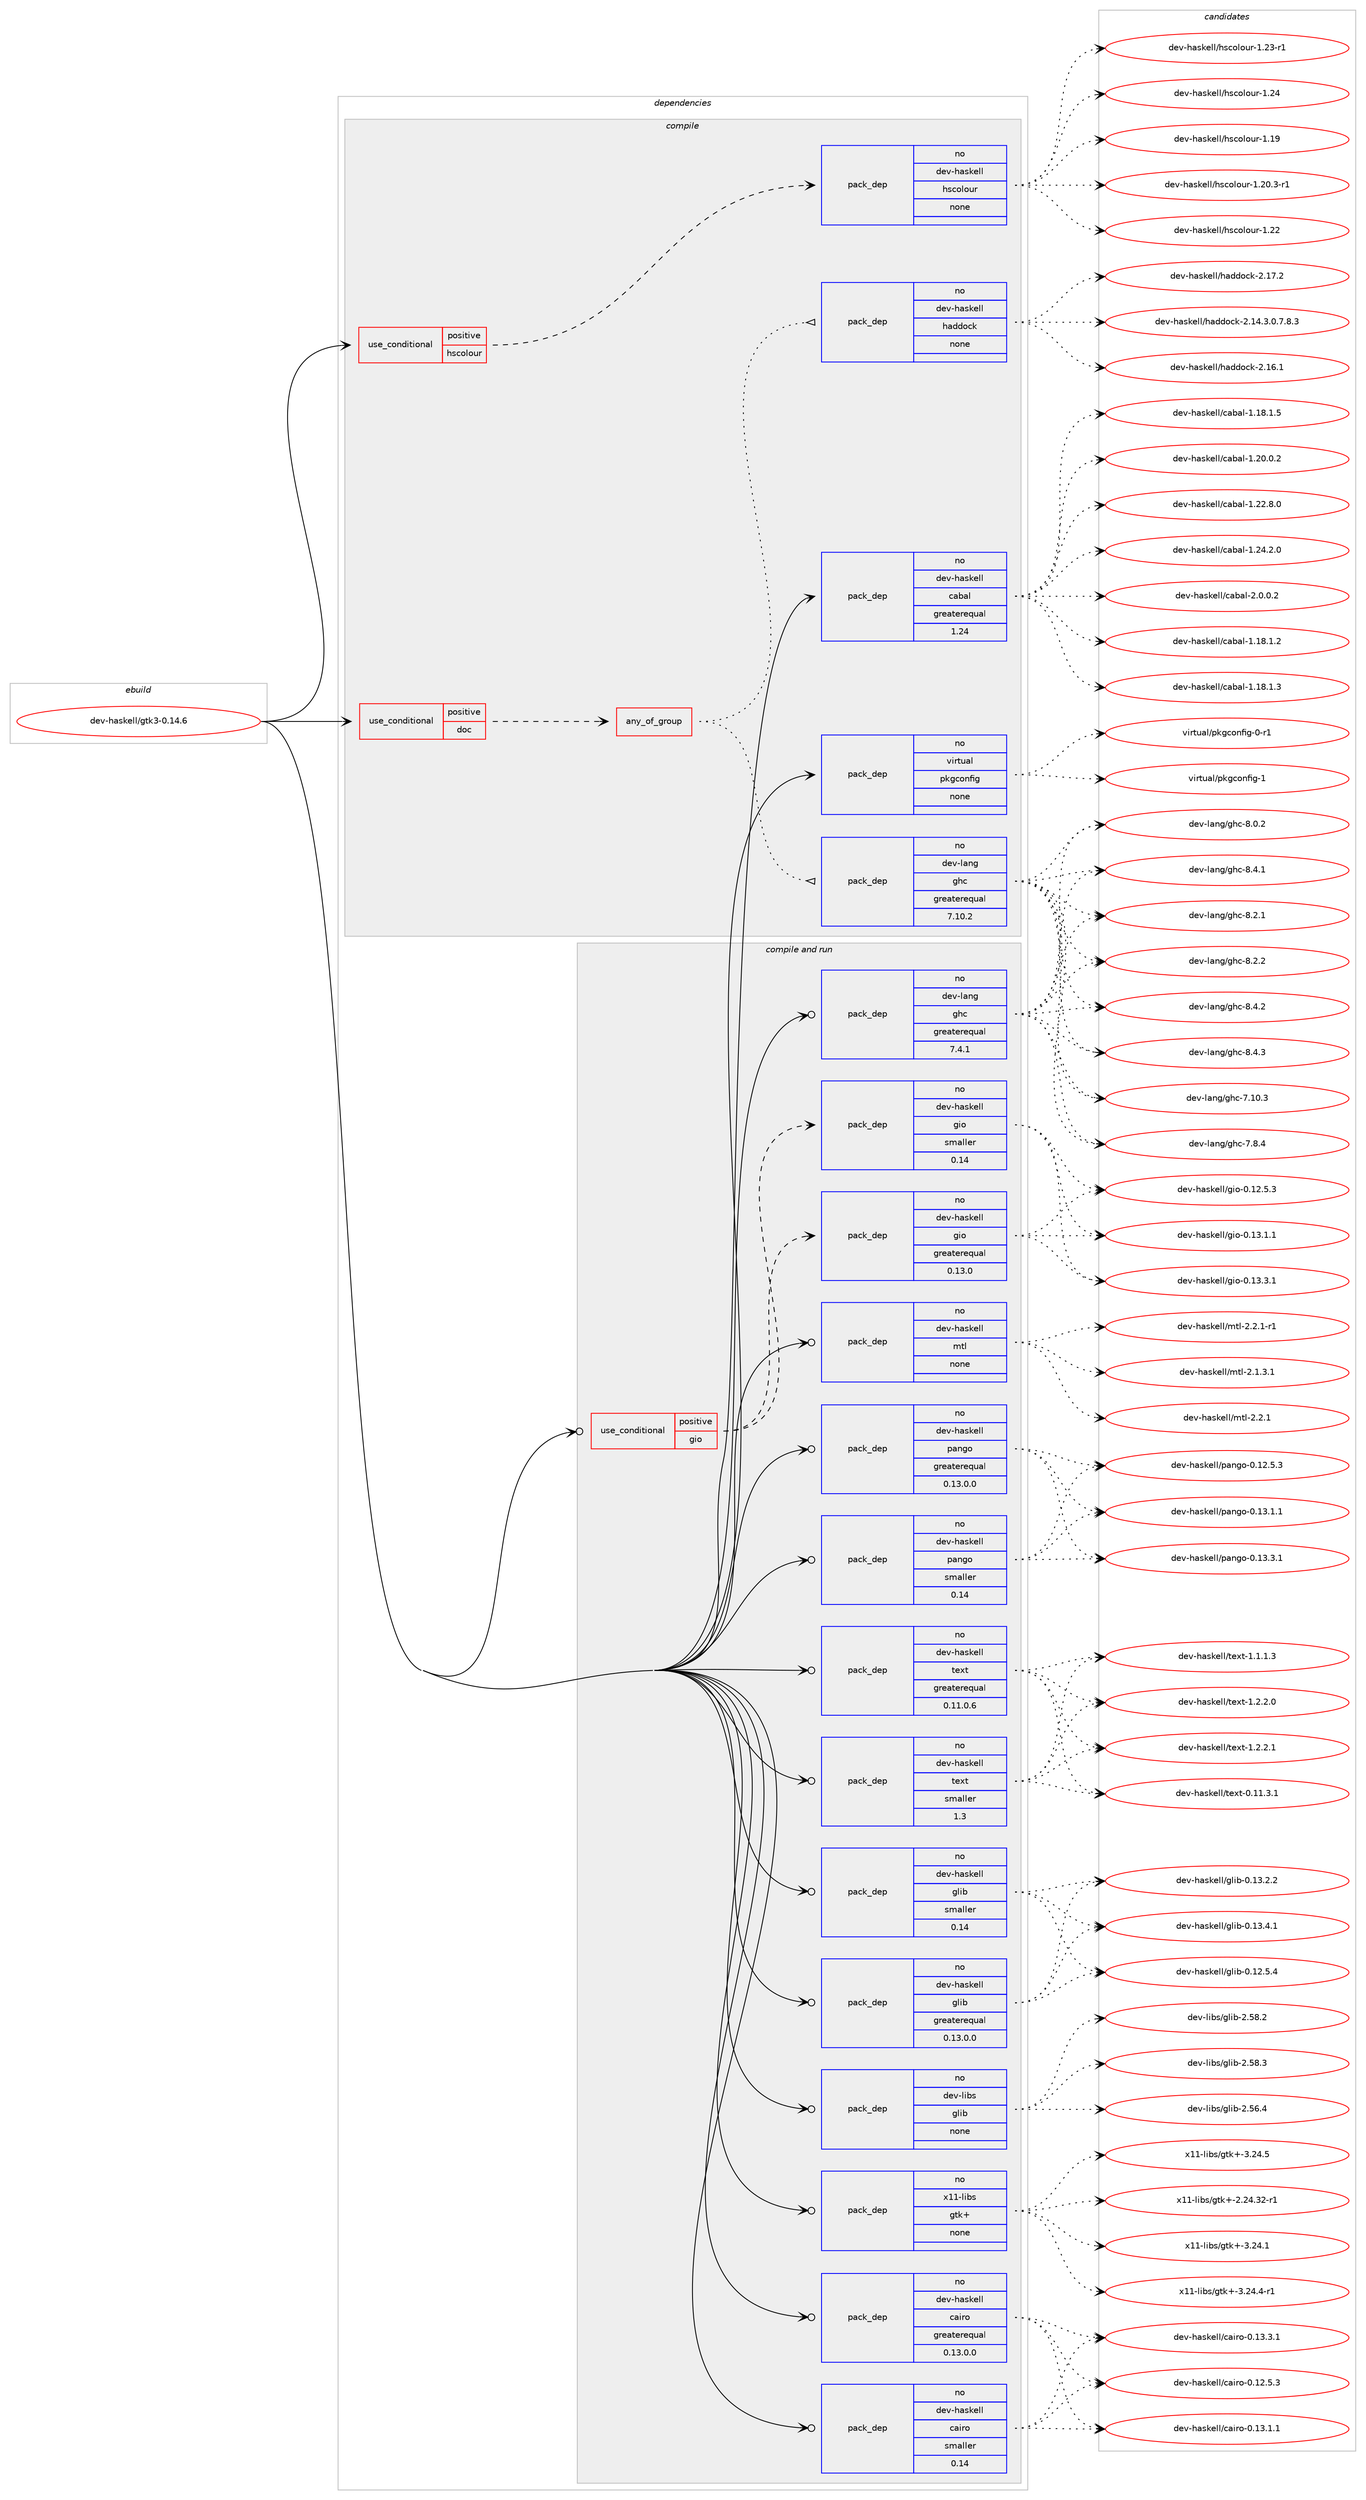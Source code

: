 digraph prolog {

# *************
# Graph options
# *************

newrank=true;
concentrate=true;
compound=true;
graph [rankdir=LR,fontname=Helvetica,fontsize=10,ranksep=1.5];#, ranksep=2.5, nodesep=0.2];
edge  [arrowhead=vee];
node  [fontname=Helvetica,fontsize=10];

# **********
# The ebuild
# **********

subgraph cluster_leftcol {
color=gray;
rank=same;
label=<<i>ebuild</i>>;
id [label="dev-haskell/gtk3-0.14.6", color=red, width=4, href="../dev-haskell/gtk3-0.14.6.svg"];
}

# ****************
# The dependencies
# ****************

subgraph cluster_midcol {
color=gray;
label=<<i>dependencies</i>>;
subgraph cluster_compile {
fillcolor="#eeeeee";
style=filled;
label=<<i>compile</i>>;
subgraph cond359725 {
dependency1333428 [label=<<TABLE BORDER="0" CELLBORDER="1" CELLSPACING="0" CELLPADDING="4"><TR><TD ROWSPAN="3" CELLPADDING="10">use_conditional</TD></TR><TR><TD>positive</TD></TR><TR><TD>doc</TD></TR></TABLE>>, shape=none, color=red];
subgraph any20953 {
dependency1333429 [label=<<TABLE BORDER="0" CELLBORDER="1" CELLSPACING="0" CELLPADDING="4"><TR><TD CELLPADDING="10">any_of_group</TD></TR></TABLE>>, shape=none, color=red];subgraph pack952198 {
dependency1333430 [label=<<TABLE BORDER="0" CELLBORDER="1" CELLSPACING="0" CELLPADDING="4" WIDTH="220"><TR><TD ROWSPAN="6" CELLPADDING="30">pack_dep</TD></TR><TR><TD WIDTH="110">no</TD></TR><TR><TD>dev-haskell</TD></TR><TR><TD>haddock</TD></TR><TR><TD>none</TD></TR><TR><TD></TD></TR></TABLE>>, shape=none, color=blue];
}
dependency1333429:e -> dependency1333430:w [weight=20,style="dotted",arrowhead="oinv"];
subgraph pack952199 {
dependency1333431 [label=<<TABLE BORDER="0" CELLBORDER="1" CELLSPACING="0" CELLPADDING="4" WIDTH="220"><TR><TD ROWSPAN="6" CELLPADDING="30">pack_dep</TD></TR><TR><TD WIDTH="110">no</TD></TR><TR><TD>dev-lang</TD></TR><TR><TD>ghc</TD></TR><TR><TD>greaterequal</TD></TR><TR><TD>7.10.2</TD></TR></TABLE>>, shape=none, color=blue];
}
dependency1333429:e -> dependency1333431:w [weight=20,style="dotted",arrowhead="oinv"];
}
dependency1333428:e -> dependency1333429:w [weight=20,style="dashed",arrowhead="vee"];
}
id:e -> dependency1333428:w [weight=20,style="solid",arrowhead="vee"];
subgraph cond359726 {
dependency1333432 [label=<<TABLE BORDER="0" CELLBORDER="1" CELLSPACING="0" CELLPADDING="4"><TR><TD ROWSPAN="3" CELLPADDING="10">use_conditional</TD></TR><TR><TD>positive</TD></TR><TR><TD>hscolour</TD></TR></TABLE>>, shape=none, color=red];
subgraph pack952200 {
dependency1333433 [label=<<TABLE BORDER="0" CELLBORDER="1" CELLSPACING="0" CELLPADDING="4" WIDTH="220"><TR><TD ROWSPAN="6" CELLPADDING="30">pack_dep</TD></TR><TR><TD WIDTH="110">no</TD></TR><TR><TD>dev-haskell</TD></TR><TR><TD>hscolour</TD></TR><TR><TD>none</TD></TR><TR><TD></TD></TR></TABLE>>, shape=none, color=blue];
}
dependency1333432:e -> dependency1333433:w [weight=20,style="dashed",arrowhead="vee"];
}
id:e -> dependency1333432:w [weight=20,style="solid",arrowhead="vee"];
subgraph pack952201 {
dependency1333434 [label=<<TABLE BORDER="0" CELLBORDER="1" CELLSPACING="0" CELLPADDING="4" WIDTH="220"><TR><TD ROWSPAN="6" CELLPADDING="30">pack_dep</TD></TR><TR><TD WIDTH="110">no</TD></TR><TR><TD>dev-haskell</TD></TR><TR><TD>cabal</TD></TR><TR><TD>greaterequal</TD></TR><TR><TD>1.24</TD></TR></TABLE>>, shape=none, color=blue];
}
id:e -> dependency1333434:w [weight=20,style="solid",arrowhead="vee"];
subgraph pack952202 {
dependency1333435 [label=<<TABLE BORDER="0" CELLBORDER="1" CELLSPACING="0" CELLPADDING="4" WIDTH="220"><TR><TD ROWSPAN="6" CELLPADDING="30">pack_dep</TD></TR><TR><TD WIDTH="110">no</TD></TR><TR><TD>virtual</TD></TR><TR><TD>pkgconfig</TD></TR><TR><TD>none</TD></TR><TR><TD></TD></TR></TABLE>>, shape=none, color=blue];
}
id:e -> dependency1333435:w [weight=20,style="solid",arrowhead="vee"];
}
subgraph cluster_compileandrun {
fillcolor="#eeeeee";
style=filled;
label=<<i>compile and run</i>>;
subgraph cond359727 {
dependency1333436 [label=<<TABLE BORDER="0" CELLBORDER="1" CELLSPACING="0" CELLPADDING="4"><TR><TD ROWSPAN="3" CELLPADDING="10">use_conditional</TD></TR><TR><TD>positive</TD></TR><TR><TD>gio</TD></TR></TABLE>>, shape=none, color=red];
subgraph pack952203 {
dependency1333437 [label=<<TABLE BORDER="0" CELLBORDER="1" CELLSPACING="0" CELLPADDING="4" WIDTH="220"><TR><TD ROWSPAN="6" CELLPADDING="30">pack_dep</TD></TR><TR><TD WIDTH="110">no</TD></TR><TR><TD>dev-haskell</TD></TR><TR><TD>gio</TD></TR><TR><TD>greaterequal</TD></TR><TR><TD>0.13.0</TD></TR></TABLE>>, shape=none, color=blue];
}
dependency1333436:e -> dependency1333437:w [weight=20,style="dashed",arrowhead="vee"];
subgraph pack952204 {
dependency1333438 [label=<<TABLE BORDER="0" CELLBORDER="1" CELLSPACING="0" CELLPADDING="4" WIDTH="220"><TR><TD ROWSPAN="6" CELLPADDING="30">pack_dep</TD></TR><TR><TD WIDTH="110">no</TD></TR><TR><TD>dev-haskell</TD></TR><TR><TD>gio</TD></TR><TR><TD>smaller</TD></TR><TR><TD>0.14</TD></TR></TABLE>>, shape=none, color=blue];
}
dependency1333436:e -> dependency1333438:w [weight=20,style="dashed",arrowhead="vee"];
}
id:e -> dependency1333436:w [weight=20,style="solid",arrowhead="odotvee"];
subgraph pack952205 {
dependency1333439 [label=<<TABLE BORDER="0" CELLBORDER="1" CELLSPACING="0" CELLPADDING="4" WIDTH="220"><TR><TD ROWSPAN="6" CELLPADDING="30">pack_dep</TD></TR><TR><TD WIDTH="110">no</TD></TR><TR><TD>dev-haskell</TD></TR><TR><TD>cairo</TD></TR><TR><TD>greaterequal</TD></TR><TR><TD>0.13.0.0</TD></TR></TABLE>>, shape=none, color=blue];
}
id:e -> dependency1333439:w [weight=20,style="solid",arrowhead="odotvee"];
subgraph pack952206 {
dependency1333440 [label=<<TABLE BORDER="0" CELLBORDER="1" CELLSPACING="0" CELLPADDING="4" WIDTH="220"><TR><TD ROWSPAN="6" CELLPADDING="30">pack_dep</TD></TR><TR><TD WIDTH="110">no</TD></TR><TR><TD>dev-haskell</TD></TR><TR><TD>cairo</TD></TR><TR><TD>smaller</TD></TR><TR><TD>0.14</TD></TR></TABLE>>, shape=none, color=blue];
}
id:e -> dependency1333440:w [weight=20,style="solid",arrowhead="odotvee"];
subgraph pack952207 {
dependency1333441 [label=<<TABLE BORDER="0" CELLBORDER="1" CELLSPACING="0" CELLPADDING="4" WIDTH="220"><TR><TD ROWSPAN="6" CELLPADDING="30">pack_dep</TD></TR><TR><TD WIDTH="110">no</TD></TR><TR><TD>dev-haskell</TD></TR><TR><TD>glib</TD></TR><TR><TD>greaterequal</TD></TR><TR><TD>0.13.0.0</TD></TR></TABLE>>, shape=none, color=blue];
}
id:e -> dependency1333441:w [weight=20,style="solid",arrowhead="odotvee"];
subgraph pack952208 {
dependency1333442 [label=<<TABLE BORDER="0" CELLBORDER="1" CELLSPACING="0" CELLPADDING="4" WIDTH="220"><TR><TD ROWSPAN="6" CELLPADDING="30">pack_dep</TD></TR><TR><TD WIDTH="110">no</TD></TR><TR><TD>dev-haskell</TD></TR><TR><TD>glib</TD></TR><TR><TD>smaller</TD></TR><TR><TD>0.14</TD></TR></TABLE>>, shape=none, color=blue];
}
id:e -> dependency1333442:w [weight=20,style="solid",arrowhead="odotvee"];
subgraph pack952209 {
dependency1333443 [label=<<TABLE BORDER="0" CELLBORDER="1" CELLSPACING="0" CELLPADDING="4" WIDTH="220"><TR><TD ROWSPAN="6" CELLPADDING="30">pack_dep</TD></TR><TR><TD WIDTH="110">no</TD></TR><TR><TD>dev-haskell</TD></TR><TR><TD>mtl</TD></TR><TR><TD>none</TD></TR><TR><TD></TD></TR></TABLE>>, shape=none, color=blue];
}
id:e -> dependency1333443:w [weight=20,style="solid",arrowhead="odotvee"];
subgraph pack952210 {
dependency1333444 [label=<<TABLE BORDER="0" CELLBORDER="1" CELLSPACING="0" CELLPADDING="4" WIDTH="220"><TR><TD ROWSPAN="6" CELLPADDING="30">pack_dep</TD></TR><TR><TD WIDTH="110">no</TD></TR><TR><TD>dev-haskell</TD></TR><TR><TD>pango</TD></TR><TR><TD>greaterequal</TD></TR><TR><TD>0.13.0.0</TD></TR></TABLE>>, shape=none, color=blue];
}
id:e -> dependency1333444:w [weight=20,style="solid",arrowhead="odotvee"];
subgraph pack952211 {
dependency1333445 [label=<<TABLE BORDER="0" CELLBORDER="1" CELLSPACING="0" CELLPADDING="4" WIDTH="220"><TR><TD ROWSPAN="6" CELLPADDING="30">pack_dep</TD></TR><TR><TD WIDTH="110">no</TD></TR><TR><TD>dev-haskell</TD></TR><TR><TD>pango</TD></TR><TR><TD>smaller</TD></TR><TR><TD>0.14</TD></TR></TABLE>>, shape=none, color=blue];
}
id:e -> dependency1333445:w [weight=20,style="solid",arrowhead="odotvee"];
subgraph pack952212 {
dependency1333446 [label=<<TABLE BORDER="0" CELLBORDER="1" CELLSPACING="0" CELLPADDING="4" WIDTH="220"><TR><TD ROWSPAN="6" CELLPADDING="30">pack_dep</TD></TR><TR><TD WIDTH="110">no</TD></TR><TR><TD>dev-haskell</TD></TR><TR><TD>text</TD></TR><TR><TD>greaterequal</TD></TR><TR><TD>0.11.0.6</TD></TR></TABLE>>, shape=none, color=blue];
}
id:e -> dependency1333446:w [weight=20,style="solid",arrowhead="odotvee"];
subgraph pack952213 {
dependency1333447 [label=<<TABLE BORDER="0" CELLBORDER="1" CELLSPACING="0" CELLPADDING="4" WIDTH="220"><TR><TD ROWSPAN="6" CELLPADDING="30">pack_dep</TD></TR><TR><TD WIDTH="110">no</TD></TR><TR><TD>dev-haskell</TD></TR><TR><TD>text</TD></TR><TR><TD>smaller</TD></TR><TR><TD>1.3</TD></TR></TABLE>>, shape=none, color=blue];
}
id:e -> dependency1333447:w [weight=20,style="solid",arrowhead="odotvee"];
subgraph pack952214 {
dependency1333448 [label=<<TABLE BORDER="0" CELLBORDER="1" CELLSPACING="0" CELLPADDING="4" WIDTH="220"><TR><TD ROWSPAN="6" CELLPADDING="30">pack_dep</TD></TR><TR><TD WIDTH="110">no</TD></TR><TR><TD>dev-lang</TD></TR><TR><TD>ghc</TD></TR><TR><TD>greaterequal</TD></TR><TR><TD>7.4.1</TD></TR></TABLE>>, shape=none, color=blue];
}
id:e -> dependency1333448:w [weight=20,style="solid",arrowhead="odotvee"];
subgraph pack952215 {
dependency1333449 [label=<<TABLE BORDER="0" CELLBORDER="1" CELLSPACING="0" CELLPADDING="4" WIDTH="220"><TR><TD ROWSPAN="6" CELLPADDING="30">pack_dep</TD></TR><TR><TD WIDTH="110">no</TD></TR><TR><TD>dev-libs</TD></TR><TR><TD>glib</TD></TR><TR><TD>none</TD></TR><TR><TD></TD></TR></TABLE>>, shape=none, color=blue];
}
id:e -> dependency1333449:w [weight=20,style="solid",arrowhead="odotvee"];
subgraph pack952216 {
dependency1333450 [label=<<TABLE BORDER="0" CELLBORDER="1" CELLSPACING="0" CELLPADDING="4" WIDTH="220"><TR><TD ROWSPAN="6" CELLPADDING="30">pack_dep</TD></TR><TR><TD WIDTH="110">no</TD></TR><TR><TD>x11-libs</TD></TR><TR><TD>gtk+</TD></TR><TR><TD>none</TD></TR><TR><TD></TD></TR></TABLE>>, shape=none, color=blue];
}
id:e -> dependency1333450:w [weight=20,style="solid",arrowhead="odotvee"];
}
subgraph cluster_run {
fillcolor="#eeeeee";
style=filled;
label=<<i>run</i>>;
}
}

# **************
# The candidates
# **************

subgraph cluster_choices {
rank=same;
color=gray;
label=<<i>candidates</i>>;

subgraph choice952198 {
color=black;
nodesep=1;
choice1001011184510497115107101108108471049710010011199107455046495246514648465546564651 [label="dev-haskell/haddock-2.14.3.0.7.8.3", color=red, width=4,href="../dev-haskell/haddock-2.14.3.0.7.8.3.svg"];
choice100101118451049711510710110810847104971001001119910745504649544649 [label="dev-haskell/haddock-2.16.1", color=red, width=4,href="../dev-haskell/haddock-2.16.1.svg"];
choice100101118451049711510710110810847104971001001119910745504649554650 [label="dev-haskell/haddock-2.17.2", color=red, width=4,href="../dev-haskell/haddock-2.17.2.svg"];
dependency1333430:e -> choice1001011184510497115107101108108471049710010011199107455046495246514648465546564651:w [style=dotted,weight="100"];
dependency1333430:e -> choice100101118451049711510710110810847104971001001119910745504649544649:w [style=dotted,weight="100"];
dependency1333430:e -> choice100101118451049711510710110810847104971001001119910745504649554650:w [style=dotted,weight="100"];
}
subgraph choice952199 {
color=black;
nodesep=1;
choice1001011184510897110103471031049945554649484651 [label="dev-lang/ghc-7.10.3", color=red, width=4,href="../dev-lang/ghc-7.10.3.svg"];
choice10010111845108971101034710310499455546564652 [label="dev-lang/ghc-7.8.4", color=red, width=4,href="../dev-lang/ghc-7.8.4.svg"];
choice10010111845108971101034710310499455646484650 [label="dev-lang/ghc-8.0.2", color=red, width=4,href="../dev-lang/ghc-8.0.2.svg"];
choice10010111845108971101034710310499455646504649 [label="dev-lang/ghc-8.2.1", color=red, width=4,href="../dev-lang/ghc-8.2.1.svg"];
choice10010111845108971101034710310499455646504650 [label="dev-lang/ghc-8.2.2", color=red, width=4,href="../dev-lang/ghc-8.2.2.svg"];
choice10010111845108971101034710310499455646524649 [label="dev-lang/ghc-8.4.1", color=red, width=4,href="../dev-lang/ghc-8.4.1.svg"];
choice10010111845108971101034710310499455646524650 [label="dev-lang/ghc-8.4.2", color=red, width=4,href="../dev-lang/ghc-8.4.2.svg"];
choice10010111845108971101034710310499455646524651 [label="dev-lang/ghc-8.4.3", color=red, width=4,href="../dev-lang/ghc-8.4.3.svg"];
dependency1333431:e -> choice1001011184510897110103471031049945554649484651:w [style=dotted,weight="100"];
dependency1333431:e -> choice10010111845108971101034710310499455546564652:w [style=dotted,weight="100"];
dependency1333431:e -> choice10010111845108971101034710310499455646484650:w [style=dotted,weight="100"];
dependency1333431:e -> choice10010111845108971101034710310499455646504649:w [style=dotted,weight="100"];
dependency1333431:e -> choice10010111845108971101034710310499455646504650:w [style=dotted,weight="100"];
dependency1333431:e -> choice10010111845108971101034710310499455646524649:w [style=dotted,weight="100"];
dependency1333431:e -> choice10010111845108971101034710310499455646524650:w [style=dotted,weight="100"];
dependency1333431:e -> choice10010111845108971101034710310499455646524651:w [style=dotted,weight="100"];
}
subgraph choice952200 {
color=black;
nodesep=1;
choice100101118451049711510710110810847104115991111081111171144549464957 [label="dev-haskell/hscolour-1.19", color=red, width=4,href="../dev-haskell/hscolour-1.19.svg"];
choice10010111845104971151071011081084710411599111108111117114454946504846514511449 [label="dev-haskell/hscolour-1.20.3-r1", color=red, width=4,href="../dev-haskell/hscolour-1.20.3-r1.svg"];
choice100101118451049711510710110810847104115991111081111171144549465050 [label="dev-haskell/hscolour-1.22", color=red, width=4,href="../dev-haskell/hscolour-1.22.svg"];
choice1001011184510497115107101108108471041159911110811111711445494650514511449 [label="dev-haskell/hscolour-1.23-r1", color=red, width=4,href="../dev-haskell/hscolour-1.23-r1.svg"];
choice100101118451049711510710110810847104115991111081111171144549465052 [label="dev-haskell/hscolour-1.24", color=red, width=4,href="../dev-haskell/hscolour-1.24.svg"];
dependency1333433:e -> choice100101118451049711510710110810847104115991111081111171144549464957:w [style=dotted,weight="100"];
dependency1333433:e -> choice10010111845104971151071011081084710411599111108111117114454946504846514511449:w [style=dotted,weight="100"];
dependency1333433:e -> choice100101118451049711510710110810847104115991111081111171144549465050:w [style=dotted,weight="100"];
dependency1333433:e -> choice1001011184510497115107101108108471041159911110811111711445494650514511449:w [style=dotted,weight="100"];
dependency1333433:e -> choice100101118451049711510710110810847104115991111081111171144549465052:w [style=dotted,weight="100"];
}
subgraph choice952201 {
color=black;
nodesep=1;
choice10010111845104971151071011081084799979897108454946495646494650 [label="dev-haskell/cabal-1.18.1.2", color=red, width=4,href="../dev-haskell/cabal-1.18.1.2.svg"];
choice10010111845104971151071011081084799979897108454946495646494651 [label="dev-haskell/cabal-1.18.1.3", color=red, width=4,href="../dev-haskell/cabal-1.18.1.3.svg"];
choice10010111845104971151071011081084799979897108454946495646494653 [label="dev-haskell/cabal-1.18.1.5", color=red, width=4,href="../dev-haskell/cabal-1.18.1.5.svg"];
choice10010111845104971151071011081084799979897108454946504846484650 [label="dev-haskell/cabal-1.20.0.2", color=red, width=4,href="../dev-haskell/cabal-1.20.0.2.svg"];
choice10010111845104971151071011081084799979897108454946505046564648 [label="dev-haskell/cabal-1.22.8.0", color=red, width=4,href="../dev-haskell/cabal-1.22.8.0.svg"];
choice10010111845104971151071011081084799979897108454946505246504648 [label="dev-haskell/cabal-1.24.2.0", color=red, width=4,href="../dev-haskell/cabal-1.24.2.0.svg"];
choice100101118451049711510710110810847999798971084550464846484650 [label="dev-haskell/cabal-2.0.0.2", color=red, width=4,href="../dev-haskell/cabal-2.0.0.2.svg"];
dependency1333434:e -> choice10010111845104971151071011081084799979897108454946495646494650:w [style=dotted,weight="100"];
dependency1333434:e -> choice10010111845104971151071011081084799979897108454946495646494651:w [style=dotted,weight="100"];
dependency1333434:e -> choice10010111845104971151071011081084799979897108454946495646494653:w [style=dotted,weight="100"];
dependency1333434:e -> choice10010111845104971151071011081084799979897108454946504846484650:w [style=dotted,weight="100"];
dependency1333434:e -> choice10010111845104971151071011081084799979897108454946505046564648:w [style=dotted,weight="100"];
dependency1333434:e -> choice10010111845104971151071011081084799979897108454946505246504648:w [style=dotted,weight="100"];
dependency1333434:e -> choice100101118451049711510710110810847999798971084550464846484650:w [style=dotted,weight="100"];
}
subgraph choice952202 {
color=black;
nodesep=1;
choice11810511411611797108471121071039911111010210510345484511449 [label="virtual/pkgconfig-0-r1", color=red, width=4,href="../virtual/pkgconfig-0-r1.svg"];
choice1181051141161179710847112107103991111101021051034549 [label="virtual/pkgconfig-1", color=red, width=4,href="../virtual/pkgconfig-1.svg"];
dependency1333435:e -> choice11810511411611797108471121071039911111010210510345484511449:w [style=dotted,weight="100"];
dependency1333435:e -> choice1181051141161179710847112107103991111101021051034549:w [style=dotted,weight="100"];
}
subgraph choice952203 {
color=black;
nodesep=1;
choice100101118451049711510710110810847103105111454846495046534651 [label="dev-haskell/gio-0.12.5.3", color=red, width=4,href="../dev-haskell/gio-0.12.5.3.svg"];
choice100101118451049711510710110810847103105111454846495146494649 [label="dev-haskell/gio-0.13.1.1", color=red, width=4,href="../dev-haskell/gio-0.13.1.1.svg"];
choice100101118451049711510710110810847103105111454846495146514649 [label="dev-haskell/gio-0.13.3.1", color=red, width=4,href="../dev-haskell/gio-0.13.3.1.svg"];
dependency1333437:e -> choice100101118451049711510710110810847103105111454846495046534651:w [style=dotted,weight="100"];
dependency1333437:e -> choice100101118451049711510710110810847103105111454846495146494649:w [style=dotted,weight="100"];
dependency1333437:e -> choice100101118451049711510710110810847103105111454846495146514649:w [style=dotted,weight="100"];
}
subgraph choice952204 {
color=black;
nodesep=1;
choice100101118451049711510710110810847103105111454846495046534651 [label="dev-haskell/gio-0.12.5.3", color=red, width=4,href="../dev-haskell/gio-0.12.5.3.svg"];
choice100101118451049711510710110810847103105111454846495146494649 [label="dev-haskell/gio-0.13.1.1", color=red, width=4,href="../dev-haskell/gio-0.13.1.1.svg"];
choice100101118451049711510710110810847103105111454846495146514649 [label="dev-haskell/gio-0.13.3.1", color=red, width=4,href="../dev-haskell/gio-0.13.3.1.svg"];
dependency1333438:e -> choice100101118451049711510710110810847103105111454846495046534651:w [style=dotted,weight="100"];
dependency1333438:e -> choice100101118451049711510710110810847103105111454846495146494649:w [style=dotted,weight="100"];
dependency1333438:e -> choice100101118451049711510710110810847103105111454846495146514649:w [style=dotted,weight="100"];
}
subgraph choice952205 {
color=black;
nodesep=1;
choice1001011184510497115107101108108479997105114111454846495046534651 [label="dev-haskell/cairo-0.12.5.3", color=red, width=4,href="../dev-haskell/cairo-0.12.5.3.svg"];
choice1001011184510497115107101108108479997105114111454846495146494649 [label="dev-haskell/cairo-0.13.1.1", color=red, width=4,href="../dev-haskell/cairo-0.13.1.1.svg"];
choice1001011184510497115107101108108479997105114111454846495146514649 [label="dev-haskell/cairo-0.13.3.1", color=red, width=4,href="../dev-haskell/cairo-0.13.3.1.svg"];
dependency1333439:e -> choice1001011184510497115107101108108479997105114111454846495046534651:w [style=dotted,weight="100"];
dependency1333439:e -> choice1001011184510497115107101108108479997105114111454846495146494649:w [style=dotted,weight="100"];
dependency1333439:e -> choice1001011184510497115107101108108479997105114111454846495146514649:w [style=dotted,weight="100"];
}
subgraph choice952206 {
color=black;
nodesep=1;
choice1001011184510497115107101108108479997105114111454846495046534651 [label="dev-haskell/cairo-0.12.5.3", color=red, width=4,href="../dev-haskell/cairo-0.12.5.3.svg"];
choice1001011184510497115107101108108479997105114111454846495146494649 [label="dev-haskell/cairo-0.13.1.1", color=red, width=4,href="../dev-haskell/cairo-0.13.1.1.svg"];
choice1001011184510497115107101108108479997105114111454846495146514649 [label="dev-haskell/cairo-0.13.3.1", color=red, width=4,href="../dev-haskell/cairo-0.13.3.1.svg"];
dependency1333440:e -> choice1001011184510497115107101108108479997105114111454846495046534651:w [style=dotted,weight="100"];
dependency1333440:e -> choice1001011184510497115107101108108479997105114111454846495146494649:w [style=dotted,weight="100"];
dependency1333440:e -> choice1001011184510497115107101108108479997105114111454846495146514649:w [style=dotted,weight="100"];
}
subgraph choice952207 {
color=black;
nodesep=1;
choice10010111845104971151071011081084710310810598454846495046534652 [label="dev-haskell/glib-0.12.5.4", color=red, width=4,href="../dev-haskell/glib-0.12.5.4.svg"];
choice10010111845104971151071011081084710310810598454846495146504650 [label="dev-haskell/glib-0.13.2.2", color=red, width=4,href="../dev-haskell/glib-0.13.2.2.svg"];
choice10010111845104971151071011081084710310810598454846495146524649 [label="dev-haskell/glib-0.13.4.1", color=red, width=4,href="../dev-haskell/glib-0.13.4.1.svg"];
dependency1333441:e -> choice10010111845104971151071011081084710310810598454846495046534652:w [style=dotted,weight="100"];
dependency1333441:e -> choice10010111845104971151071011081084710310810598454846495146504650:w [style=dotted,weight="100"];
dependency1333441:e -> choice10010111845104971151071011081084710310810598454846495146524649:w [style=dotted,weight="100"];
}
subgraph choice952208 {
color=black;
nodesep=1;
choice10010111845104971151071011081084710310810598454846495046534652 [label="dev-haskell/glib-0.12.5.4", color=red, width=4,href="../dev-haskell/glib-0.12.5.4.svg"];
choice10010111845104971151071011081084710310810598454846495146504650 [label="dev-haskell/glib-0.13.2.2", color=red, width=4,href="../dev-haskell/glib-0.13.2.2.svg"];
choice10010111845104971151071011081084710310810598454846495146524649 [label="dev-haskell/glib-0.13.4.1", color=red, width=4,href="../dev-haskell/glib-0.13.4.1.svg"];
dependency1333442:e -> choice10010111845104971151071011081084710310810598454846495046534652:w [style=dotted,weight="100"];
dependency1333442:e -> choice10010111845104971151071011081084710310810598454846495146504650:w [style=dotted,weight="100"];
dependency1333442:e -> choice10010111845104971151071011081084710310810598454846495146524649:w [style=dotted,weight="100"];
}
subgraph choice952209 {
color=black;
nodesep=1;
choice1001011184510497115107101108108471091161084550464946514649 [label="dev-haskell/mtl-2.1.3.1", color=red, width=4,href="../dev-haskell/mtl-2.1.3.1.svg"];
choice100101118451049711510710110810847109116108455046504649 [label="dev-haskell/mtl-2.2.1", color=red, width=4,href="../dev-haskell/mtl-2.2.1.svg"];
choice1001011184510497115107101108108471091161084550465046494511449 [label="dev-haskell/mtl-2.2.1-r1", color=red, width=4,href="../dev-haskell/mtl-2.2.1-r1.svg"];
dependency1333443:e -> choice1001011184510497115107101108108471091161084550464946514649:w [style=dotted,weight="100"];
dependency1333443:e -> choice100101118451049711510710110810847109116108455046504649:w [style=dotted,weight="100"];
dependency1333443:e -> choice1001011184510497115107101108108471091161084550465046494511449:w [style=dotted,weight="100"];
}
subgraph choice952210 {
color=black;
nodesep=1;
choice10010111845104971151071011081084711297110103111454846495046534651 [label="dev-haskell/pango-0.12.5.3", color=red, width=4,href="../dev-haskell/pango-0.12.5.3.svg"];
choice10010111845104971151071011081084711297110103111454846495146494649 [label="dev-haskell/pango-0.13.1.1", color=red, width=4,href="../dev-haskell/pango-0.13.1.1.svg"];
choice10010111845104971151071011081084711297110103111454846495146514649 [label="dev-haskell/pango-0.13.3.1", color=red, width=4,href="../dev-haskell/pango-0.13.3.1.svg"];
dependency1333444:e -> choice10010111845104971151071011081084711297110103111454846495046534651:w [style=dotted,weight="100"];
dependency1333444:e -> choice10010111845104971151071011081084711297110103111454846495146494649:w [style=dotted,weight="100"];
dependency1333444:e -> choice10010111845104971151071011081084711297110103111454846495146514649:w [style=dotted,weight="100"];
}
subgraph choice952211 {
color=black;
nodesep=1;
choice10010111845104971151071011081084711297110103111454846495046534651 [label="dev-haskell/pango-0.12.5.3", color=red, width=4,href="../dev-haskell/pango-0.12.5.3.svg"];
choice10010111845104971151071011081084711297110103111454846495146494649 [label="dev-haskell/pango-0.13.1.1", color=red, width=4,href="../dev-haskell/pango-0.13.1.1.svg"];
choice10010111845104971151071011081084711297110103111454846495146514649 [label="dev-haskell/pango-0.13.3.1", color=red, width=4,href="../dev-haskell/pango-0.13.3.1.svg"];
dependency1333445:e -> choice10010111845104971151071011081084711297110103111454846495046534651:w [style=dotted,weight="100"];
dependency1333445:e -> choice10010111845104971151071011081084711297110103111454846495146494649:w [style=dotted,weight="100"];
dependency1333445:e -> choice10010111845104971151071011081084711297110103111454846495146514649:w [style=dotted,weight="100"];
}
subgraph choice952212 {
color=black;
nodesep=1;
choice100101118451049711510710110810847116101120116454846494946514649 [label="dev-haskell/text-0.11.3.1", color=red, width=4,href="../dev-haskell/text-0.11.3.1.svg"];
choice1001011184510497115107101108108471161011201164549464946494651 [label="dev-haskell/text-1.1.1.3", color=red, width=4,href="../dev-haskell/text-1.1.1.3.svg"];
choice1001011184510497115107101108108471161011201164549465046504648 [label="dev-haskell/text-1.2.2.0", color=red, width=4,href="../dev-haskell/text-1.2.2.0.svg"];
choice1001011184510497115107101108108471161011201164549465046504649 [label="dev-haskell/text-1.2.2.1", color=red, width=4,href="../dev-haskell/text-1.2.2.1.svg"];
dependency1333446:e -> choice100101118451049711510710110810847116101120116454846494946514649:w [style=dotted,weight="100"];
dependency1333446:e -> choice1001011184510497115107101108108471161011201164549464946494651:w [style=dotted,weight="100"];
dependency1333446:e -> choice1001011184510497115107101108108471161011201164549465046504648:w [style=dotted,weight="100"];
dependency1333446:e -> choice1001011184510497115107101108108471161011201164549465046504649:w [style=dotted,weight="100"];
}
subgraph choice952213 {
color=black;
nodesep=1;
choice100101118451049711510710110810847116101120116454846494946514649 [label="dev-haskell/text-0.11.3.1", color=red, width=4,href="../dev-haskell/text-0.11.3.1.svg"];
choice1001011184510497115107101108108471161011201164549464946494651 [label="dev-haskell/text-1.1.1.3", color=red, width=4,href="../dev-haskell/text-1.1.1.3.svg"];
choice1001011184510497115107101108108471161011201164549465046504648 [label="dev-haskell/text-1.2.2.0", color=red, width=4,href="../dev-haskell/text-1.2.2.0.svg"];
choice1001011184510497115107101108108471161011201164549465046504649 [label="dev-haskell/text-1.2.2.1", color=red, width=4,href="../dev-haskell/text-1.2.2.1.svg"];
dependency1333447:e -> choice100101118451049711510710110810847116101120116454846494946514649:w [style=dotted,weight="100"];
dependency1333447:e -> choice1001011184510497115107101108108471161011201164549464946494651:w [style=dotted,weight="100"];
dependency1333447:e -> choice1001011184510497115107101108108471161011201164549465046504648:w [style=dotted,weight="100"];
dependency1333447:e -> choice1001011184510497115107101108108471161011201164549465046504649:w [style=dotted,weight="100"];
}
subgraph choice952214 {
color=black;
nodesep=1;
choice1001011184510897110103471031049945554649484651 [label="dev-lang/ghc-7.10.3", color=red, width=4,href="../dev-lang/ghc-7.10.3.svg"];
choice10010111845108971101034710310499455546564652 [label="dev-lang/ghc-7.8.4", color=red, width=4,href="../dev-lang/ghc-7.8.4.svg"];
choice10010111845108971101034710310499455646484650 [label="dev-lang/ghc-8.0.2", color=red, width=4,href="../dev-lang/ghc-8.0.2.svg"];
choice10010111845108971101034710310499455646504649 [label="dev-lang/ghc-8.2.1", color=red, width=4,href="../dev-lang/ghc-8.2.1.svg"];
choice10010111845108971101034710310499455646504650 [label="dev-lang/ghc-8.2.2", color=red, width=4,href="../dev-lang/ghc-8.2.2.svg"];
choice10010111845108971101034710310499455646524649 [label="dev-lang/ghc-8.4.1", color=red, width=4,href="../dev-lang/ghc-8.4.1.svg"];
choice10010111845108971101034710310499455646524650 [label="dev-lang/ghc-8.4.2", color=red, width=4,href="../dev-lang/ghc-8.4.2.svg"];
choice10010111845108971101034710310499455646524651 [label="dev-lang/ghc-8.4.3", color=red, width=4,href="../dev-lang/ghc-8.4.3.svg"];
dependency1333448:e -> choice1001011184510897110103471031049945554649484651:w [style=dotted,weight="100"];
dependency1333448:e -> choice10010111845108971101034710310499455546564652:w [style=dotted,weight="100"];
dependency1333448:e -> choice10010111845108971101034710310499455646484650:w [style=dotted,weight="100"];
dependency1333448:e -> choice10010111845108971101034710310499455646504649:w [style=dotted,weight="100"];
dependency1333448:e -> choice10010111845108971101034710310499455646504650:w [style=dotted,weight="100"];
dependency1333448:e -> choice10010111845108971101034710310499455646524649:w [style=dotted,weight="100"];
dependency1333448:e -> choice10010111845108971101034710310499455646524650:w [style=dotted,weight="100"];
dependency1333448:e -> choice10010111845108971101034710310499455646524651:w [style=dotted,weight="100"];
}
subgraph choice952215 {
color=black;
nodesep=1;
choice1001011184510810598115471031081059845504653544652 [label="dev-libs/glib-2.56.4", color=red, width=4,href="../dev-libs/glib-2.56.4.svg"];
choice1001011184510810598115471031081059845504653564650 [label="dev-libs/glib-2.58.2", color=red, width=4,href="../dev-libs/glib-2.58.2.svg"];
choice1001011184510810598115471031081059845504653564651 [label="dev-libs/glib-2.58.3", color=red, width=4,href="../dev-libs/glib-2.58.3.svg"];
dependency1333449:e -> choice1001011184510810598115471031081059845504653544652:w [style=dotted,weight="100"];
dependency1333449:e -> choice1001011184510810598115471031081059845504653564650:w [style=dotted,weight="100"];
dependency1333449:e -> choice1001011184510810598115471031081059845504653564651:w [style=dotted,weight="100"];
}
subgraph choice952216 {
color=black;
nodesep=1;
choice12049494510810598115471031161074345504650524651504511449 [label="x11-libs/gtk+-2.24.32-r1", color=red, width=4,href="../x11-libs/gtk+-2.24.32-r1.svg"];
choice12049494510810598115471031161074345514650524649 [label="x11-libs/gtk+-3.24.1", color=red, width=4,href="../x11-libs/gtk+-3.24.1.svg"];
choice120494945108105981154710311610743455146505246524511449 [label="x11-libs/gtk+-3.24.4-r1", color=red, width=4,href="../x11-libs/gtk+-3.24.4-r1.svg"];
choice12049494510810598115471031161074345514650524653 [label="x11-libs/gtk+-3.24.5", color=red, width=4,href="../x11-libs/gtk+-3.24.5.svg"];
dependency1333450:e -> choice12049494510810598115471031161074345504650524651504511449:w [style=dotted,weight="100"];
dependency1333450:e -> choice12049494510810598115471031161074345514650524649:w [style=dotted,weight="100"];
dependency1333450:e -> choice120494945108105981154710311610743455146505246524511449:w [style=dotted,weight="100"];
dependency1333450:e -> choice12049494510810598115471031161074345514650524653:w [style=dotted,weight="100"];
}
}

}
